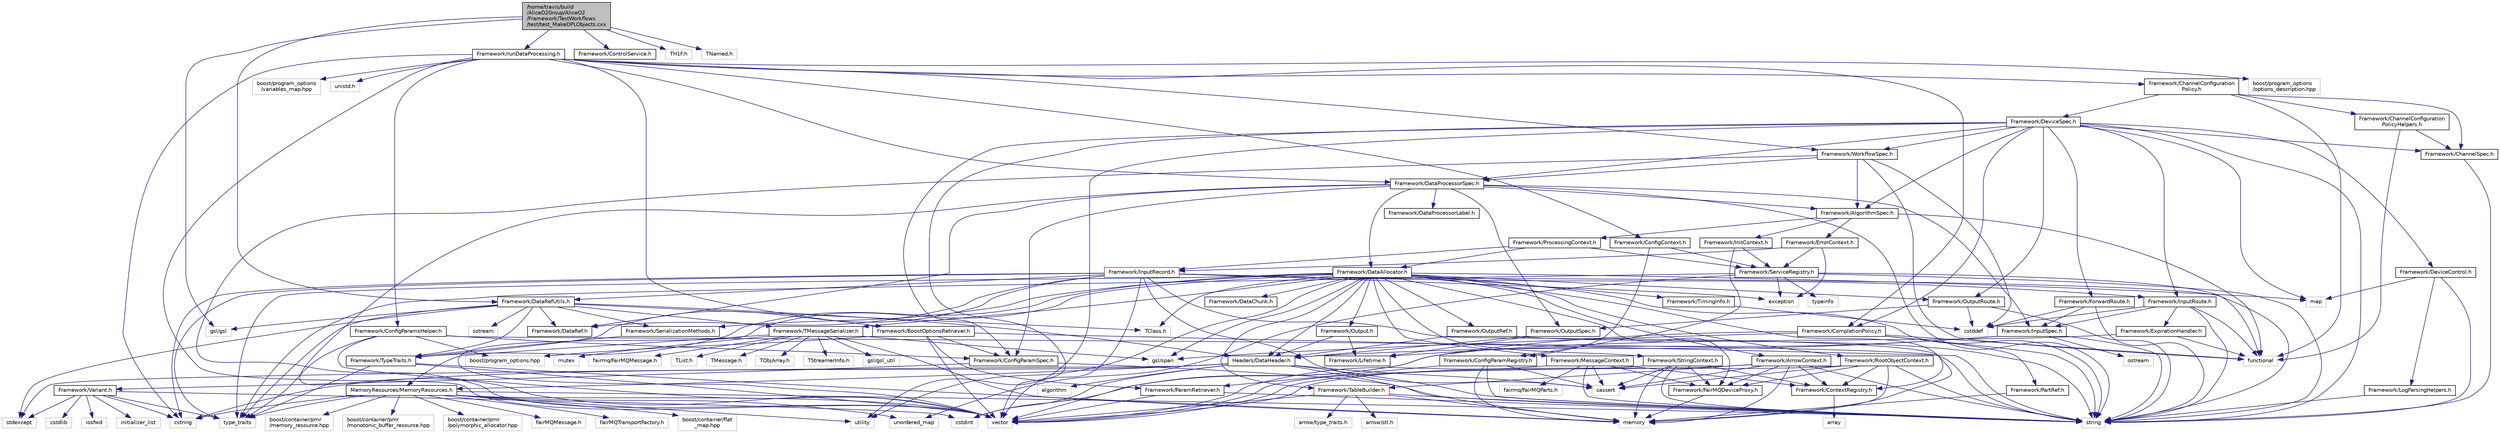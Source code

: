 digraph "/home/travis/build/AliceO2Group/AliceO2/Framework/TestWorkflows/test/test_MakeDPLObjects.cxx"
{
 // INTERACTIVE_SVG=YES
  bgcolor="transparent";
  edge [fontname="Helvetica",fontsize="10",labelfontname="Helvetica",labelfontsize="10"];
  node [fontname="Helvetica",fontsize="10",shape=record];
  Node1 [label="/home/travis/build\l/AliceO2Group/AliceO2\l/Framework/TestWorkflows\l/test/test_MakeDPLObjects.cxx",height=0.2,width=0.4,color="black", fillcolor="grey75", style="filled" fontcolor="black"];
  Node1 -> Node2 [color="midnightblue",fontsize="10",style="solid",fontname="Helvetica"];
  Node2 [label="Framework/runDataProcessing.h",height=0.2,width=0.4,color="black",URL="$db/dd0/runDataProcessing_8h.html"];
  Node2 -> Node3 [color="midnightblue",fontsize="10",style="solid",fontname="Helvetica"];
  Node3 [label="unistd.h",height=0.2,width=0.4,color="grey75"];
  Node2 -> Node4 [color="midnightblue",fontsize="10",style="solid",fontname="Helvetica"];
  Node4 [label="vector",height=0.2,width=0.4,color="grey75"];
  Node2 -> Node5 [color="midnightblue",fontsize="10",style="solid",fontname="Helvetica"];
  Node5 [label="cstring",height=0.2,width=0.4,color="grey75"];
  Node2 -> Node6 [color="midnightblue",fontsize="10",style="solid",fontname="Helvetica"];
  Node6 [label="Framework/ChannelConfiguration\lPolicy.h",height=0.2,width=0.4,color="black",URL="$dd/d0f/ChannelConfigurationPolicy_8h.html"];
  Node6 -> Node7 [color="midnightblue",fontsize="10",style="solid",fontname="Helvetica"];
  Node7 [label="functional",height=0.2,width=0.4,color="grey75"];
  Node6 -> Node8 [color="midnightblue",fontsize="10",style="solid",fontname="Helvetica"];
  Node8 [label="Framework/ChannelConfiguration\lPolicyHelpers.h",height=0.2,width=0.4,color="black",URL="$d6/d05/ChannelConfigurationPolicyHelpers_8h.html"];
  Node8 -> Node9 [color="midnightblue",fontsize="10",style="solid",fontname="Helvetica"];
  Node9 [label="Framework/ChannelSpec.h",height=0.2,width=0.4,color="black",URL="$d6/d72/ChannelSpec_8h.html"];
  Node9 -> Node10 [color="midnightblue",fontsize="10",style="solid",fontname="Helvetica"];
  Node10 [label="string",height=0.2,width=0.4,color="grey75"];
  Node8 -> Node7 [color="midnightblue",fontsize="10",style="solid",fontname="Helvetica"];
  Node6 -> Node9 [color="midnightblue",fontsize="10",style="solid",fontname="Helvetica"];
  Node6 -> Node11 [color="midnightblue",fontsize="10",style="solid",fontname="Helvetica"];
  Node11 [label="Framework/DeviceSpec.h",height=0.2,width=0.4,color="black",URL="$df/de8/DeviceSpec_8h.html"];
  Node11 -> Node12 [color="midnightblue",fontsize="10",style="solid",fontname="Helvetica"];
  Node12 [label="Framework/WorkflowSpec.h",height=0.2,width=0.4,color="black",URL="$df/da1/WorkflowSpec_8h.html"];
  Node12 -> Node13 [color="midnightblue",fontsize="10",style="solid",fontname="Helvetica"];
  Node13 [label="Framework/DataProcessorSpec.h",height=0.2,width=0.4,color="black",URL="$d0/df4/DataProcessorSpec_8h.html"];
  Node13 -> Node14 [color="midnightblue",fontsize="10",style="solid",fontname="Helvetica"];
  Node14 [label="Framework/AlgorithmSpec.h",height=0.2,width=0.4,color="black",URL="$d0/d14/AlgorithmSpec_8h.html"];
  Node14 -> Node15 [color="midnightblue",fontsize="10",style="solid",fontname="Helvetica"];
  Node15 [label="Framework/ProcessingContext.h",height=0.2,width=0.4,color="black",URL="$de/d6a/ProcessingContext_8h.html"];
  Node15 -> Node16 [color="midnightblue",fontsize="10",style="solid",fontname="Helvetica"];
  Node16 [label="Framework/InputRecord.h",height=0.2,width=0.4,color="red",URL="$d6/d5c/InputRecord_8h.html"];
  Node16 -> Node17 [color="midnightblue",fontsize="10",style="solid",fontname="Helvetica"];
  Node17 [label="Framework/DataRef.h",height=0.2,width=0.4,color="black",URL="$d5/dfb/DataRef_8h.html"];
  Node16 -> Node18 [color="midnightblue",fontsize="10",style="solid",fontname="Helvetica"];
  Node18 [label="Framework/DataRefUtils.h",height=0.2,width=0.4,color="black",URL="$d5/db8/DataRefUtils_8h.html"];
  Node18 -> Node17 [color="midnightblue",fontsize="10",style="solid",fontname="Helvetica"];
  Node18 -> Node19 [color="midnightblue",fontsize="10",style="solid",fontname="Helvetica"];
  Node19 [label="Headers/DataHeader.h",height=0.2,width=0.4,color="black",URL="$dc/dcd/DataHeader_8h.html"];
  Node19 -> Node20 [color="midnightblue",fontsize="10",style="solid",fontname="Helvetica"];
  Node20 [label="cstdint",height=0.2,width=0.4,color="grey75"];
  Node19 -> Node21 [color="midnightblue",fontsize="10",style="solid",fontname="Helvetica"];
  Node21 [label="memory",height=0.2,width=0.4,color="grey75"];
  Node19 -> Node22 [color="midnightblue",fontsize="10",style="solid",fontname="Helvetica"];
  Node22 [label="cassert",height=0.2,width=0.4,color="grey75"];
  Node19 -> Node5 [color="midnightblue",fontsize="10",style="solid",fontname="Helvetica"];
  Node19 -> Node23 [color="midnightblue",fontsize="10",style="solid",fontname="Helvetica"];
  Node23 [label="algorithm",height=0.2,width=0.4,color="grey75"];
  Node19 -> Node24 [color="midnightblue",fontsize="10",style="solid",fontname="Helvetica"];
  Node24 [label="stdexcept",height=0.2,width=0.4,color="grey75"];
  Node19 -> Node10 [color="midnightblue",fontsize="10",style="solid",fontname="Helvetica"];
  Node19 -> Node25 [color="midnightblue",fontsize="10",style="solid",fontname="Helvetica"];
  Node25 [label="MemoryResources/MemoryResources.h",height=0.2,width=0.4,color="black",URL="$dc/d03/MemoryResources_8h.html"];
  Node25 -> Node26 [color="midnightblue",fontsize="10",style="solid",fontname="Helvetica"];
  Node26 [label="boost/container/flat\l_map.hpp",height=0.2,width=0.4,color="grey75"];
  Node25 -> Node27 [color="midnightblue",fontsize="10",style="solid",fontname="Helvetica"];
  Node27 [label="boost/container/pmr\l/memory_resource.hpp",height=0.2,width=0.4,color="grey75"];
  Node25 -> Node28 [color="midnightblue",fontsize="10",style="solid",fontname="Helvetica"];
  Node28 [label="boost/container/pmr\l/monotonic_buffer_resource.hpp",height=0.2,width=0.4,color="grey75"];
  Node25 -> Node29 [color="midnightblue",fontsize="10",style="solid",fontname="Helvetica"];
  Node29 [label="boost/container/pmr\l/polymorphic_allocator.hpp",height=0.2,width=0.4,color="grey75"];
  Node25 -> Node5 [color="midnightblue",fontsize="10",style="solid",fontname="Helvetica"];
  Node25 -> Node10 [color="midnightblue",fontsize="10",style="solid",fontname="Helvetica"];
  Node25 -> Node30 [color="midnightblue",fontsize="10",style="solid",fontname="Helvetica"];
  Node30 [label="type_traits",height=0.2,width=0.4,color="grey75"];
  Node25 -> Node31 [color="midnightblue",fontsize="10",style="solid",fontname="Helvetica"];
  Node31 [label="utility",height=0.2,width=0.4,color="grey75"];
  Node25 -> Node4 [color="midnightblue",fontsize="10",style="solid",fontname="Helvetica"];
  Node25 -> Node32 [color="midnightblue",fontsize="10",style="solid",fontname="Helvetica"];
  Node32 [label="unordered_map",height=0.2,width=0.4,color="grey75"];
  Node25 -> Node33 [color="midnightblue",fontsize="10",style="solid",fontname="Helvetica"];
  Node33 [label="FairMQMessage.h",height=0.2,width=0.4,color="grey75"];
  Node25 -> Node34 [color="midnightblue",fontsize="10",style="solid",fontname="Helvetica"];
  Node34 [label="FairMQTransportFactory.h",height=0.2,width=0.4,color="grey75"];
  Node18 -> Node35 [color="midnightblue",fontsize="10",style="solid",fontname="Helvetica"];
  Node35 [label="Framework/TMessageSerializer.h",height=0.2,width=0.4,color="black",URL="$d8/d3c/TMessageSerializer_8h.html"];
  Node35 -> Node36 [color="midnightblue",fontsize="10",style="solid",fontname="Helvetica"];
  Node36 [label="fairmq/FairMQMessage.h",height=0.2,width=0.4,color="grey75"];
  Node35 -> Node37 [color="midnightblue",fontsize="10",style="solid",fontname="Helvetica"];
  Node37 [label="TList.h",height=0.2,width=0.4,color="grey75"];
  Node35 -> Node38 [color="midnightblue",fontsize="10",style="solid",fontname="Helvetica"];
  Node38 [label="TMessage.h",height=0.2,width=0.4,color="grey75"];
  Node35 -> Node39 [color="midnightblue",fontsize="10",style="solid",fontname="Helvetica"];
  Node39 [label="TObjArray.h",height=0.2,width=0.4,color="grey75"];
  Node35 -> Node40 [color="midnightblue",fontsize="10",style="solid",fontname="Helvetica"];
  Node40 [label="TStreamerInfo.h",height=0.2,width=0.4,color="grey75"];
  Node35 -> Node41 [color="midnightblue",fontsize="10",style="solid",fontname="Helvetica"];
  Node41 [label="gsl/gsl_util",height=0.2,width=0.4,color="grey75"];
  Node35 -> Node42 [color="midnightblue",fontsize="10",style="solid",fontname="Helvetica"];
  Node42 [label="gsl/span",height=0.2,width=0.4,color="grey75"];
  Node35 -> Node21 [color="midnightblue",fontsize="10",style="solid",fontname="Helvetica"];
  Node35 -> Node43 [color="midnightblue",fontsize="10",style="solid",fontname="Helvetica"];
  Node43 [label="mutex",height=0.2,width=0.4,color="grey75"];
  Node35 -> Node25 [color="midnightblue",fontsize="10",style="solid",fontname="Helvetica"];
  Node18 -> Node44 [color="midnightblue",fontsize="10",style="solid",fontname="Helvetica"];
  Node44 [label="Framework/SerializationMethods.h",height=0.2,width=0.4,color="black",URL="$d1/d53/SerializationMethods_8h.html",tooltip="Type wrappers for enfording a specific serialization method. "];
  Node44 -> Node45 [color="midnightblue",fontsize="10",style="solid",fontname="Helvetica"];
  Node45 [label="Framework/TypeTraits.h",height=0.2,width=0.4,color="black",URL="$d0/d95/TypeTraits_8h.html"];
  Node45 -> Node30 [color="midnightblue",fontsize="10",style="solid",fontname="Helvetica"];
  Node45 -> Node4 [color="midnightblue",fontsize="10",style="solid",fontname="Helvetica"];
  Node45 -> Node21 [color="midnightblue",fontsize="10",style="solid",fontname="Helvetica"];
  Node18 -> Node45 [color="midnightblue",fontsize="10",style="solid",fontname="Helvetica"];
  Node18 -> Node46 [color="midnightblue",fontsize="10",style="solid",fontname="Helvetica"];
  Node46 [label="TClass.h",height=0.2,width=0.4,color="grey75"];
  Node18 -> Node24 [color="midnightblue",fontsize="10",style="solid",fontname="Helvetica"];
  Node18 -> Node47 [color="midnightblue",fontsize="10",style="solid",fontname="Helvetica"];
  Node47 [label="sstream",height=0.2,width=0.4,color="grey75"];
  Node18 -> Node30 [color="midnightblue",fontsize="10",style="solid",fontname="Helvetica"];
  Node18 -> Node48 [color="midnightblue",fontsize="10",style="solid",fontname="Helvetica"];
  Node48 [label="gsl/gsl",height=0.2,width=0.4,color="grey75"];
  Node16 -> Node49 [color="midnightblue",fontsize="10",style="solid",fontname="Helvetica"];
  Node49 [label="Framework/InputRoute.h",height=0.2,width=0.4,color="black",URL="$d5/d19/InputRoute_8h.html"];
  Node49 -> Node50 [color="midnightblue",fontsize="10",style="solid",fontname="Helvetica"];
  Node50 [label="Framework/ExpirationHandler.h",height=0.2,width=0.4,color="black",URL="$d2/dd9/ExpirationHandler_8h.html"];
  Node50 -> Node20 [color="midnightblue",fontsize="10",style="solid",fontname="Helvetica"];
  Node50 -> Node7 [color="midnightblue",fontsize="10",style="solid",fontname="Helvetica"];
  Node49 -> Node51 [color="midnightblue",fontsize="10",style="solid",fontname="Helvetica"];
  Node51 [label="Framework/InputSpec.h",height=0.2,width=0.4,color="black",URL="$d5/d3f/InputSpec_8h.html"];
  Node51 -> Node10 [color="midnightblue",fontsize="10",style="solid",fontname="Helvetica"];
  Node51 -> Node52 [color="midnightblue",fontsize="10",style="solid",fontname="Helvetica"];
  Node52 [label="ostream",height=0.2,width=0.4,color="grey75"];
  Node51 -> Node53 [color="midnightblue",fontsize="10",style="solid",fontname="Helvetica"];
  Node53 [label="Framework/Lifetime.h",height=0.2,width=0.4,color="black",URL="$dc/dca/Lifetime_8h.html"];
  Node51 -> Node19 [color="midnightblue",fontsize="10",style="solid",fontname="Helvetica"];
  Node49 -> Node54 [color="midnightblue",fontsize="10",style="solid",fontname="Helvetica"];
  Node54 [label="cstddef",height=0.2,width=0.4,color="grey75"];
  Node49 -> Node10 [color="midnightblue",fontsize="10",style="solid",fontname="Helvetica"];
  Node49 -> Node7 [color="midnightblue",fontsize="10",style="solid",fontname="Helvetica"];
  Node16 -> Node45 [color="midnightblue",fontsize="10",style="solid",fontname="Helvetica"];
  Node16 -> Node10 [color="midnightblue",fontsize="10",style="solid",fontname="Helvetica"];
  Node16 -> Node4 [color="midnightblue",fontsize="10",style="solid",fontname="Helvetica"];
  Node16 -> Node5 [color="midnightblue",fontsize="10",style="solid",fontname="Helvetica"];
  Node16 -> Node22 [color="midnightblue",fontsize="10",style="solid",fontname="Helvetica"];
  Node16 -> Node55 [color="midnightblue",fontsize="10",style="solid",fontname="Helvetica"];
  Node55 [label="exception",height=0.2,width=0.4,color="grey75"];
  Node16 -> Node21 [color="midnightblue",fontsize="10",style="solid",fontname="Helvetica"];
  Node16 -> Node30 [color="midnightblue",fontsize="10",style="solid",fontname="Helvetica"];
  Node15 -> Node56 [color="midnightblue",fontsize="10",style="solid",fontname="Helvetica"];
  Node56 [label="Framework/ServiceRegistry.h",height=0.2,width=0.4,color="black",URL="$d8/d17/ServiceRegistry_8h.html"];
  Node56 -> Node55 [color="midnightblue",fontsize="10",style="solid",fontname="Helvetica"];
  Node56 -> Node7 [color="midnightblue",fontsize="10",style="solid",fontname="Helvetica"];
  Node56 -> Node10 [color="midnightblue",fontsize="10",style="solid",fontname="Helvetica"];
  Node56 -> Node30 [color="midnightblue",fontsize="10",style="solid",fontname="Helvetica"];
  Node56 -> Node57 [color="midnightblue",fontsize="10",style="solid",fontname="Helvetica"];
  Node57 [label="typeinfo",height=0.2,width=0.4,color="grey75"];
  Node56 -> Node32 [color="midnightblue",fontsize="10",style="solid",fontname="Helvetica"];
  Node15 -> Node58 [color="midnightblue",fontsize="10",style="solid",fontname="Helvetica"];
  Node58 [label="Framework/DataAllocator.h",height=0.2,width=0.4,color="black",URL="$d1/d28/DataAllocator_8h.html"];
  Node58 -> Node19 [color="midnightblue",fontsize="10",style="solid",fontname="Helvetica"];
  Node58 -> Node59 [color="midnightblue",fontsize="10",style="solid",fontname="Helvetica"];
  Node59 [label="Framework/ContextRegistry.h",height=0.2,width=0.4,color="black",URL="$df/d2f/ContextRegistry_8h.html"];
  Node59 -> Node60 [color="midnightblue",fontsize="10",style="solid",fontname="Helvetica"];
  Node60 [label="array",height=0.2,width=0.4,color="grey75"];
  Node58 -> Node61 [color="midnightblue",fontsize="10",style="solid",fontname="Helvetica"];
  Node61 [label="Framework/MessageContext.h",height=0.2,width=0.4,color="black",URL="$dc/dc4/MessageContext_8h.html"];
  Node61 -> Node62 [color="midnightblue",fontsize="10",style="solid",fontname="Helvetica"];
  Node62 [label="fairmq/FairMQParts.h",height=0.2,width=0.4,color="grey75"];
  Node61 -> Node59 [color="midnightblue",fontsize="10",style="solid",fontname="Helvetica"];
  Node61 -> Node63 [color="midnightblue",fontsize="10",style="solid",fontname="Helvetica"];
  Node63 [label="Framework/FairMQDeviceProxy.h",height=0.2,width=0.4,color="black",URL="$d8/d71/FairMQDeviceProxy_8h.html"];
  Node63 -> Node21 [color="midnightblue",fontsize="10",style="solid",fontname="Helvetica"];
  Node61 -> Node4 [color="midnightblue",fontsize="10",style="solid",fontname="Helvetica"];
  Node61 -> Node22 [color="midnightblue",fontsize="10",style="solid",fontname="Helvetica"];
  Node61 -> Node10 [color="midnightblue",fontsize="10",style="solid",fontname="Helvetica"];
  Node58 -> Node64 [color="midnightblue",fontsize="10",style="solid",fontname="Helvetica"];
  Node64 [label="Framework/RootObjectContext.h",height=0.2,width=0.4,color="black",URL="$d2/d80/RootObjectContext_8h.html"];
  Node64 -> Node59 [color="midnightblue",fontsize="10",style="solid",fontname="Helvetica"];
  Node64 -> Node63 [color="midnightblue",fontsize="10",style="solid",fontname="Helvetica"];
  Node64 -> Node4 [color="midnightblue",fontsize="10",style="solid",fontname="Helvetica"];
  Node64 -> Node22 [color="midnightblue",fontsize="10",style="solid",fontname="Helvetica"];
  Node64 -> Node10 [color="midnightblue",fontsize="10",style="solid",fontname="Helvetica"];
  Node64 -> Node21 [color="midnightblue",fontsize="10",style="solid",fontname="Helvetica"];
  Node58 -> Node65 [color="midnightblue",fontsize="10",style="solid",fontname="Helvetica"];
  Node65 [label="Framework/StringContext.h",height=0.2,width=0.4,color="black",URL="$dd/df6/StringContext_8h.html"];
  Node65 -> Node59 [color="midnightblue",fontsize="10",style="solid",fontname="Helvetica"];
  Node65 -> Node63 [color="midnightblue",fontsize="10",style="solid",fontname="Helvetica"];
  Node65 -> Node4 [color="midnightblue",fontsize="10",style="solid",fontname="Helvetica"];
  Node65 -> Node22 [color="midnightblue",fontsize="10",style="solid",fontname="Helvetica"];
  Node65 -> Node10 [color="midnightblue",fontsize="10",style="solid",fontname="Helvetica"];
  Node65 -> Node21 [color="midnightblue",fontsize="10",style="solid",fontname="Helvetica"];
  Node58 -> Node66 [color="midnightblue",fontsize="10",style="solid",fontname="Helvetica"];
  Node66 [label="Framework/ArrowContext.h",height=0.2,width=0.4,color="black",URL="$d8/da2/ArrowContext_8h.html"];
  Node66 -> Node59 [color="midnightblue",fontsize="10",style="solid",fontname="Helvetica"];
  Node66 -> Node63 [color="midnightblue",fontsize="10",style="solid",fontname="Helvetica"];
  Node66 -> Node67 [color="midnightblue",fontsize="10",style="solid",fontname="Helvetica"];
  Node67 [label="Framework/TableBuilder.h",height=0.2,width=0.4,color="red",URL="$d5/d98/TableBuilder_8h.html"];
  Node67 -> Node68 [color="midnightblue",fontsize="10",style="solid",fontname="Helvetica"];
  Node68 [label="arrow/stl.h",height=0.2,width=0.4,color="grey75"];
  Node67 -> Node69 [color="midnightblue",fontsize="10",style="solid",fontname="Helvetica"];
  Node69 [label="arrow/type_traits.h",height=0.2,width=0.4,color="grey75"];
  Node67 -> Node4 [color="midnightblue",fontsize="10",style="solid",fontname="Helvetica"];
  Node67 -> Node10 [color="midnightblue",fontsize="10",style="solid",fontname="Helvetica"];
  Node67 -> Node21 [color="midnightblue",fontsize="10",style="solid",fontname="Helvetica"];
  Node66 -> Node4 [color="midnightblue",fontsize="10",style="solid",fontname="Helvetica"];
  Node66 -> Node22 [color="midnightblue",fontsize="10",style="solid",fontname="Helvetica"];
  Node66 -> Node10 [color="midnightblue",fontsize="10",style="solid",fontname="Helvetica"];
  Node66 -> Node21 [color="midnightblue",fontsize="10",style="solid",fontname="Helvetica"];
  Node58 -> Node70 [color="midnightblue",fontsize="10",style="solid",fontname="Helvetica"];
  Node70 [label="Framework/Output.h",height=0.2,width=0.4,color="black",URL="$d3/ddf/Output_8h.html"];
  Node70 -> Node19 [color="midnightblue",fontsize="10",style="solid",fontname="Helvetica"];
  Node70 -> Node53 [color="midnightblue",fontsize="10",style="solid",fontname="Helvetica"];
  Node58 -> Node71 [color="midnightblue",fontsize="10",style="solid",fontname="Helvetica"];
  Node71 [label="Framework/OutputRef.h",height=0.2,width=0.4,color="black",URL="$d6/d5a/OutputRef_8h.html"];
  Node71 -> Node19 [color="midnightblue",fontsize="10",style="solid",fontname="Helvetica"];
  Node71 -> Node10 [color="midnightblue",fontsize="10",style="solid",fontname="Helvetica"];
  Node58 -> Node72 [color="midnightblue",fontsize="10",style="solid",fontname="Helvetica"];
  Node72 [label="Framework/OutputRoute.h",height=0.2,width=0.4,color="black",URL="$d6/df4/OutputRoute_8h.html"];
  Node72 -> Node73 [color="midnightblue",fontsize="10",style="solid",fontname="Helvetica"];
  Node73 [label="Framework/OutputSpec.h",height=0.2,width=0.4,color="black",URL="$db/d2d/OutputSpec_8h.html"];
  Node73 -> Node19 [color="midnightblue",fontsize="10",style="solid",fontname="Helvetica"];
  Node73 -> Node53 [color="midnightblue",fontsize="10",style="solid",fontname="Helvetica"];
  Node72 -> Node54 [color="midnightblue",fontsize="10",style="solid",fontname="Helvetica"];
  Node72 -> Node10 [color="midnightblue",fontsize="10",style="solid",fontname="Helvetica"];
  Node58 -> Node74 [color="midnightblue",fontsize="10",style="solid",fontname="Helvetica"];
  Node74 [label="Framework/DataChunk.h",height=0.2,width=0.4,color="black",URL="$d7/d31/DataChunk_8h.html"];
  Node58 -> Node63 [color="midnightblue",fontsize="10",style="solid",fontname="Helvetica"];
  Node58 -> Node75 [color="midnightblue",fontsize="10",style="solid",fontname="Helvetica"];
  Node75 [label="Framework/TimingInfo.h",height=0.2,width=0.4,color="black",URL="$da/d2b/TimingInfo_8h.html"];
  Node75 -> Node54 [color="midnightblue",fontsize="10",style="solid",fontname="Helvetica"];
  Node58 -> Node35 [color="midnightblue",fontsize="10",style="solid",fontname="Helvetica"];
  Node58 -> Node45 [color="midnightblue",fontsize="10",style="solid",fontname="Helvetica"];
  Node58 -> Node44 [color="midnightblue",fontsize="10",style="solid",fontname="Helvetica"];
  Node58 -> Node67 [color="midnightblue",fontsize="10",style="solid",fontname="Helvetica"];
  Node58 -> Node4 [color="midnightblue",fontsize="10",style="solid",fontname="Helvetica"];
  Node58 -> Node76 [color="midnightblue",fontsize="10",style="solid",fontname="Helvetica"];
  Node76 [label="map",height=0.2,width=0.4,color="grey75"];
  Node58 -> Node10 [color="midnightblue",fontsize="10",style="solid",fontname="Helvetica"];
  Node58 -> Node31 [color="midnightblue",fontsize="10",style="solid",fontname="Helvetica"];
  Node58 -> Node30 [color="midnightblue",fontsize="10",style="solid",fontname="Helvetica"];
  Node58 -> Node42 [color="midnightblue",fontsize="10",style="solid",fontname="Helvetica"];
  Node58 -> Node46 [color="midnightblue",fontsize="10",style="solid",fontname="Helvetica"];
  Node14 -> Node77 [color="midnightblue",fontsize="10",style="solid",fontname="Helvetica"];
  Node77 [label="Framework/ErrorContext.h",height=0.2,width=0.4,color="black",URL="$d7/dad/ErrorContext_8h.html"];
  Node77 -> Node16 [color="midnightblue",fontsize="10",style="solid",fontname="Helvetica"];
  Node77 -> Node56 [color="midnightblue",fontsize="10",style="solid",fontname="Helvetica"];
  Node77 -> Node55 [color="midnightblue",fontsize="10",style="solid",fontname="Helvetica"];
  Node14 -> Node78 [color="midnightblue",fontsize="10",style="solid",fontname="Helvetica"];
  Node78 [label="Framework/InitContext.h",height=0.2,width=0.4,color="black",URL="$d4/d2b/InitContext_8h.html"];
  Node78 -> Node79 [color="midnightblue",fontsize="10",style="solid",fontname="Helvetica"];
  Node79 [label="Framework/ConfigParamRegistry.h",height=0.2,width=0.4,color="black",URL="$de/dc6/ConfigParamRegistry_8h.html"];
  Node79 -> Node80 [color="midnightblue",fontsize="10",style="solid",fontname="Helvetica"];
  Node80 [label="Framework/ParamRetriever.h",height=0.2,width=0.4,color="black",URL="$df/d72/ParamRetriever_8h.html"];
  Node80 -> Node10 [color="midnightblue",fontsize="10",style="solid",fontname="Helvetica"];
  Node80 -> Node4 [color="midnightblue",fontsize="10",style="solid",fontname="Helvetica"];
  Node79 -> Node21 [color="midnightblue",fontsize="10",style="solid",fontname="Helvetica"];
  Node79 -> Node10 [color="midnightblue",fontsize="10",style="solid",fontname="Helvetica"];
  Node79 -> Node22 [color="midnightblue",fontsize="10",style="solid",fontname="Helvetica"];
  Node78 -> Node56 [color="midnightblue",fontsize="10",style="solid",fontname="Helvetica"];
  Node14 -> Node7 [color="midnightblue",fontsize="10",style="solid",fontname="Helvetica"];
  Node13 -> Node81 [color="midnightblue",fontsize="10",style="solid",fontname="Helvetica"];
  Node81 [label="Framework/ConfigParamSpec.h",height=0.2,width=0.4,color="black",URL="$d0/d1c/ConfigParamSpec_8h.html"];
  Node81 -> Node10 [color="midnightblue",fontsize="10",style="solid",fontname="Helvetica"];
  Node81 -> Node82 [color="midnightblue",fontsize="10",style="solid",fontname="Helvetica"];
  Node82 [label="Framework/Variant.h",height=0.2,width=0.4,color="black",URL="$de/d56/Variant_8h.html"];
  Node82 -> Node30 [color="midnightblue",fontsize="10",style="solid",fontname="Helvetica"];
  Node82 -> Node5 [color="midnightblue",fontsize="10",style="solid",fontname="Helvetica"];
  Node82 -> Node20 [color="midnightblue",fontsize="10",style="solid",fontname="Helvetica"];
  Node82 -> Node83 [color="midnightblue",fontsize="10",style="solid",fontname="Helvetica"];
  Node83 [label="cstdlib",height=0.2,width=0.4,color="grey75"];
  Node82 -> Node24 [color="midnightblue",fontsize="10",style="solid",fontname="Helvetica"];
  Node82 -> Node84 [color="midnightblue",fontsize="10",style="solid",fontname="Helvetica"];
  Node84 [label="iosfwd",height=0.2,width=0.4,color="grey75"];
  Node82 -> Node85 [color="midnightblue",fontsize="10",style="solid",fontname="Helvetica"];
  Node85 [label="initializer_list",height=0.2,width=0.4,color="grey75"];
  Node13 -> Node58 [color="midnightblue",fontsize="10",style="solid",fontname="Helvetica"];
  Node13 -> Node86 [color="midnightblue",fontsize="10",style="solid",fontname="Helvetica"];
  Node86 [label="Framework/DataProcessorLabel.h",height=0.2,width=0.4,color="black",URL="$d1/df2/DataProcessorLabel_8h.html"];
  Node13 -> Node17 [color="midnightblue",fontsize="10",style="solid",fontname="Helvetica"];
  Node13 -> Node51 [color="midnightblue",fontsize="10",style="solid",fontname="Helvetica"];
  Node13 -> Node73 [color="midnightblue",fontsize="10",style="solid",fontname="Helvetica"];
  Node13 -> Node10 [color="midnightblue",fontsize="10",style="solid",fontname="Helvetica"];
  Node13 -> Node4 [color="midnightblue",fontsize="10",style="solid",fontname="Helvetica"];
  Node12 -> Node14 [color="midnightblue",fontsize="10",style="solid",fontname="Helvetica"];
  Node12 -> Node4 [color="midnightblue",fontsize="10",style="solid",fontname="Helvetica"];
  Node12 -> Node7 [color="midnightblue",fontsize="10",style="solid",fontname="Helvetica"];
  Node12 -> Node54 [color="midnightblue",fontsize="10",style="solid",fontname="Helvetica"];
  Node11 -> Node13 [color="midnightblue",fontsize="10",style="solid",fontname="Helvetica"];
  Node11 -> Node9 [color="midnightblue",fontsize="10",style="solid",fontname="Helvetica"];
  Node11 -> Node87 [color="midnightblue",fontsize="10",style="solid",fontname="Helvetica"];
  Node87 [label="Framework/DeviceControl.h",height=0.2,width=0.4,color="black",URL="$d2/d2c/DeviceControl_8h.html"];
  Node87 -> Node76 [color="midnightblue",fontsize="10",style="solid",fontname="Helvetica"];
  Node87 -> Node10 [color="midnightblue",fontsize="10",style="solid",fontname="Helvetica"];
  Node87 -> Node88 [color="midnightblue",fontsize="10",style="solid",fontname="Helvetica"];
  Node88 [label="Framework/LogParsingHelpers.h",height=0.2,width=0.4,color="black",URL="$d8/d4a/LogParsingHelpers_8h.html"];
  Node88 -> Node10 [color="midnightblue",fontsize="10",style="solid",fontname="Helvetica"];
  Node11 -> Node14 [color="midnightblue",fontsize="10",style="solid",fontname="Helvetica"];
  Node11 -> Node81 [color="midnightblue",fontsize="10",style="solid",fontname="Helvetica"];
  Node11 -> Node89 [color="midnightblue",fontsize="10",style="solid",fontname="Helvetica"];
  Node89 [label="Framework/ForwardRoute.h",height=0.2,width=0.4,color="black",URL="$d7/d12/ForwardRoute_8h.html"];
  Node89 -> Node51 [color="midnightblue",fontsize="10",style="solid",fontname="Helvetica"];
  Node89 -> Node54 [color="midnightblue",fontsize="10",style="solid",fontname="Helvetica"];
  Node89 -> Node10 [color="midnightblue",fontsize="10",style="solid",fontname="Helvetica"];
  Node11 -> Node49 [color="midnightblue",fontsize="10",style="solid",fontname="Helvetica"];
  Node11 -> Node72 [color="midnightblue",fontsize="10",style="solid",fontname="Helvetica"];
  Node11 -> Node90 [color="midnightblue",fontsize="10",style="solid",fontname="Helvetica"];
  Node90 [label="Framework/CompletionPolicy.h",height=0.2,width=0.4,color="black",URL="$df/dd6/CompletionPolicy_8h.html"];
  Node90 -> Node91 [color="midnightblue",fontsize="10",style="solid",fontname="Helvetica"];
  Node91 [label="Framework/PartRef.h",height=0.2,width=0.4,color="black",URL="$d9/d32/PartRef_8h.html"];
  Node91 -> Node21 [color="midnightblue",fontsize="10",style="solid",fontname="Helvetica"];
  Node90 -> Node7 [color="midnightblue",fontsize="10",style="solid",fontname="Helvetica"];
  Node90 -> Node10 [color="midnightblue",fontsize="10",style="solid",fontname="Helvetica"];
  Node90 -> Node4 [color="midnightblue",fontsize="10",style="solid",fontname="Helvetica"];
  Node90 -> Node42 [color="midnightblue",fontsize="10",style="solid",fontname="Helvetica"];
  Node11 -> Node4 [color="midnightblue",fontsize="10",style="solid",fontname="Helvetica"];
  Node11 -> Node10 [color="midnightblue",fontsize="10",style="solid",fontname="Helvetica"];
  Node11 -> Node76 [color="midnightblue",fontsize="10",style="solid",fontname="Helvetica"];
  Node11 -> Node31 [color="midnightblue",fontsize="10",style="solid",fontname="Helvetica"];
  Node2 -> Node90 [color="midnightblue",fontsize="10",style="solid",fontname="Helvetica"];
  Node2 -> Node92 [color="midnightblue",fontsize="10",style="solid",fontname="Helvetica"];
  Node92 [label="Framework/ConfigParamsHelper.h",height=0.2,width=0.4,color="black",URL="$dd/d2b/ConfigParamsHelper_8h.html"];
  Node92 -> Node81 [color="midnightblue",fontsize="10",style="solid",fontname="Helvetica"];
  Node92 -> Node93 [color="midnightblue",fontsize="10",style="solid",fontname="Helvetica"];
  Node93 [label="boost/program_options.hpp",height=0.2,width=0.4,color="grey75"];
  Node92 -> Node10 [color="midnightblue",fontsize="10",style="solid",fontname="Helvetica"];
  Node92 -> Node4 [color="midnightblue",fontsize="10",style="solid",fontname="Helvetica"];
  Node92 -> Node30 [color="midnightblue",fontsize="10",style="solid",fontname="Helvetica"];
  Node2 -> Node13 [color="midnightblue",fontsize="10",style="solid",fontname="Helvetica"];
  Node2 -> Node12 [color="midnightblue",fontsize="10",style="solid",fontname="Helvetica"];
  Node2 -> Node94 [color="midnightblue",fontsize="10",style="solid",fontname="Helvetica"];
  Node94 [label="Framework/ConfigContext.h",height=0.2,width=0.4,color="black",URL="$d7/d2e/ConfigContext_8h.html"];
  Node94 -> Node79 [color="midnightblue",fontsize="10",style="solid",fontname="Helvetica"];
  Node94 -> Node56 [color="midnightblue",fontsize="10",style="solid",fontname="Helvetica"];
  Node2 -> Node95 [color="midnightblue",fontsize="10",style="solid",fontname="Helvetica"];
  Node95 [label="Framework/BoostOptionsRetriever.h",height=0.2,width=0.4,color="black",URL="$d3/d7e/BoostOptionsRetriever_8h.html"];
  Node95 -> Node81 [color="midnightblue",fontsize="10",style="solid",fontname="Helvetica"];
  Node95 -> Node80 [color="midnightblue",fontsize="10",style="solid",fontname="Helvetica"];
  Node95 -> Node93 [color="midnightblue",fontsize="10",style="solid",fontname="Helvetica"];
  Node95 -> Node10 [color="midnightblue",fontsize="10",style="solid",fontname="Helvetica"];
  Node95 -> Node4 [color="midnightblue",fontsize="10",style="solid",fontname="Helvetica"];
  Node2 -> Node96 [color="midnightblue",fontsize="10",style="solid",fontname="Helvetica"];
  Node96 [label="boost/program_options\l/options_description.hpp",height=0.2,width=0.4,color="grey75"];
  Node2 -> Node97 [color="midnightblue",fontsize="10",style="solid",fontname="Helvetica"];
  Node97 [label="boost/program_options\l/variables_map.hpp",height=0.2,width=0.4,color="grey75"];
  Node1 -> Node18 [color="midnightblue",fontsize="10",style="solid",fontname="Helvetica"];
  Node1 -> Node98 [color="midnightblue",fontsize="10",style="solid",fontname="Helvetica"];
  Node98 [label="Framework/ControlService.h",height=0.2,width=0.4,color="black",URL="$d2/d43/ControlService_8h.html"];
  Node1 -> Node99 [color="midnightblue",fontsize="10",style="solid",fontname="Helvetica"];
  Node99 [label="TH1F.h",height=0.2,width=0.4,color="grey75"];
  Node1 -> Node100 [color="midnightblue",fontsize="10",style="solid",fontname="Helvetica"];
  Node100 [label="TNamed.h",height=0.2,width=0.4,color="grey75"];
  Node1 -> Node48 [color="midnightblue",fontsize="10",style="solid",fontname="Helvetica"];
}
